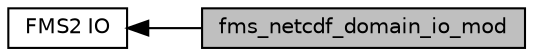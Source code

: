 digraph "fms_netcdf_domain_io_mod"
{
  edge [fontname="Helvetica",fontsize="10",labelfontname="Helvetica",labelfontsize="10"];
  node [fontname="Helvetica",fontsize="10",shape=box];
  rankdir=LR;
  Node1 [label="fms_netcdf_domain_io_mod",height=0.2,width=0.4,color="black", fillcolor="grey75", style="filled", fontcolor="black",tooltip="Domain-specific I/O wrappers."];
  Node2 [label="FMS2 IO",height=0.2,width=0.4,color="black", fillcolor="white", style="filled",URL="$group__fms2__io.html",tooltip="Modules and associated files in the fms2_io directory."];
  Node2->Node1 [shape=plaintext, dir="back", style="solid"];
}
